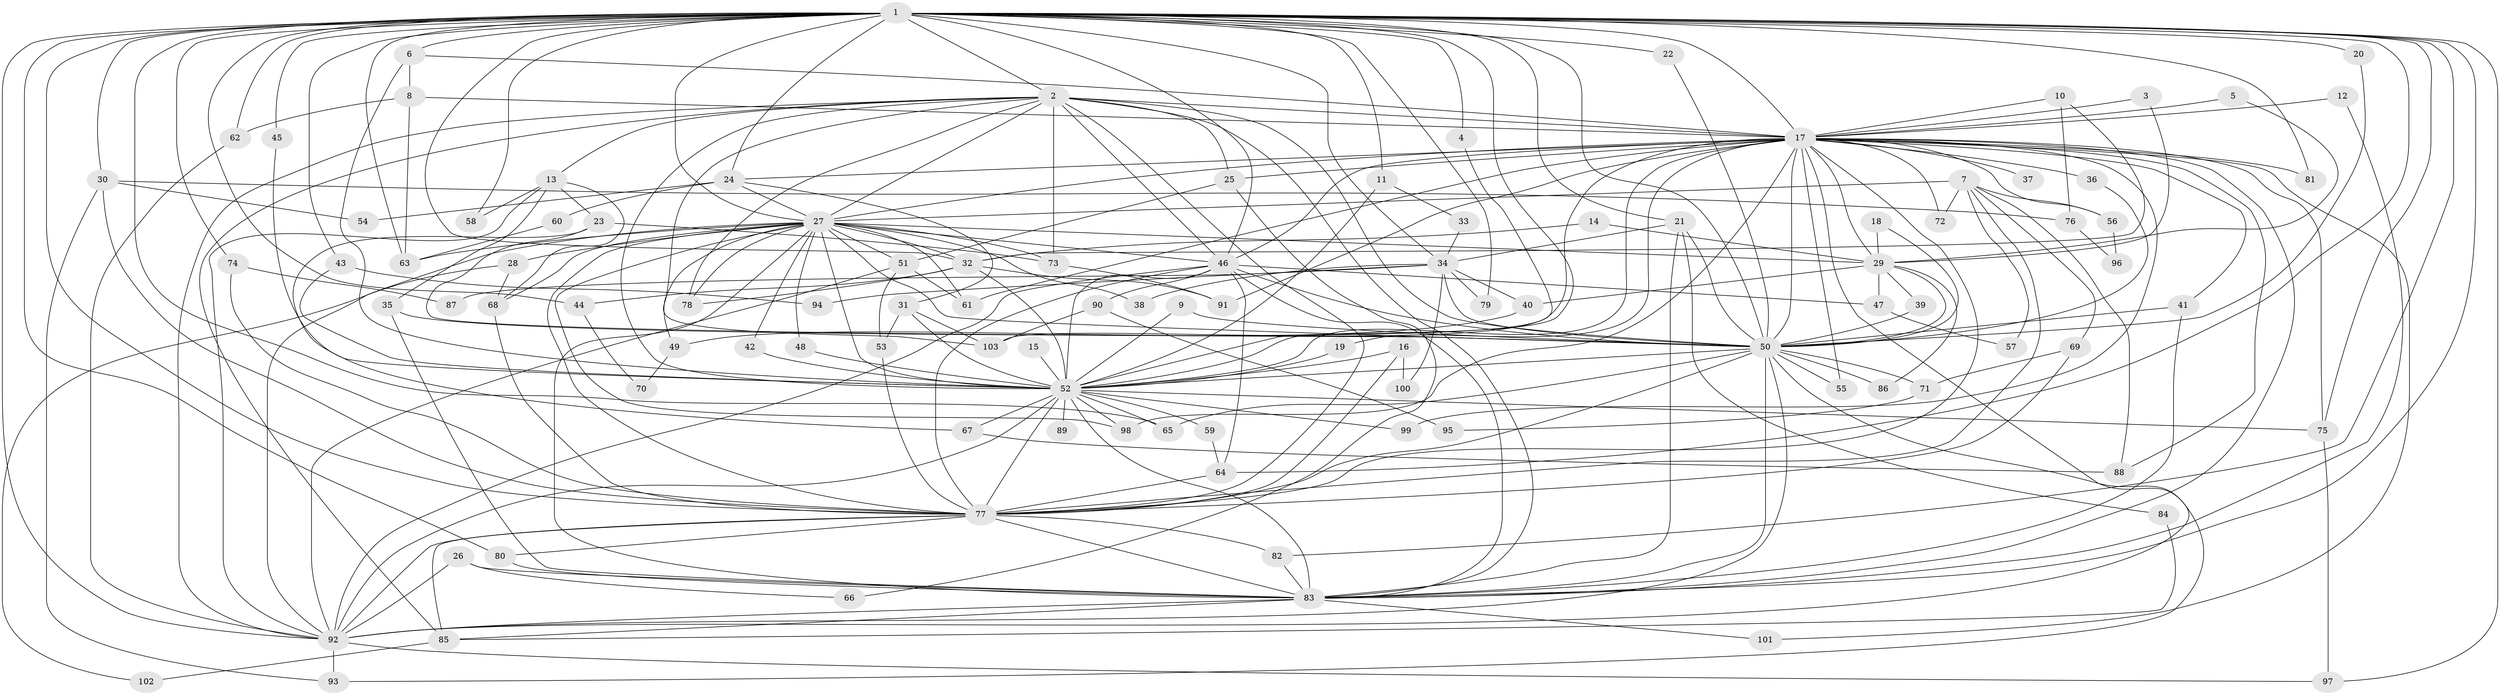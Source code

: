 // original degree distribution, {36: 0.00684931506849315, 41: 0.00684931506849315, 17: 0.00684931506849315, 33: 0.00684931506849315, 23: 0.00684931506849315, 16: 0.00684931506849315, 28: 0.00684931506849315, 15: 0.00684931506849315, 27: 0.00684931506849315, 19: 0.00684931506849315, 3: 0.2602739726027397, 2: 0.5273972602739726, 11: 0.00684931506849315, 5: 0.03424657534246575, 4: 0.07534246575342465, 7: 0.00684931506849315, 8: 0.00684931506849315, 6: 0.00684931506849315, 10: 0.00684931506849315}
// Generated by graph-tools (version 1.1) at 2025/36/03/04/25 23:36:37]
// undirected, 103 vertices, 256 edges
graph export_dot {
  node [color=gray90,style=filled];
  1;
  2;
  3;
  4;
  5;
  6;
  7;
  8;
  9;
  10;
  11;
  12;
  13;
  14;
  15;
  16;
  17;
  18;
  19;
  20;
  21;
  22;
  23;
  24;
  25;
  26;
  27;
  28;
  29;
  30;
  31;
  32;
  33;
  34;
  35;
  36;
  37;
  38;
  39;
  40;
  41;
  42;
  43;
  44;
  45;
  46;
  47;
  48;
  49;
  50;
  51;
  52;
  53;
  54;
  55;
  56;
  57;
  58;
  59;
  60;
  61;
  62;
  63;
  64;
  65;
  66;
  67;
  68;
  69;
  70;
  71;
  72;
  73;
  74;
  75;
  76;
  77;
  78;
  79;
  80;
  81;
  82;
  83;
  84;
  85;
  86;
  87;
  88;
  89;
  90;
  91;
  92;
  93;
  94;
  95;
  96;
  97;
  98;
  99;
  100;
  101;
  102;
  103;
  1 -- 2 [weight=1.0];
  1 -- 4 [weight=1.0];
  1 -- 6 [weight=1.0];
  1 -- 11 [weight=1.0];
  1 -- 17 [weight=1.0];
  1 -- 20 [weight=1.0];
  1 -- 21 [weight=1.0];
  1 -- 22 [weight=1.0];
  1 -- 24 [weight=1.0];
  1 -- 27 [weight=1.0];
  1 -- 30 [weight=1.0];
  1 -- 32 [weight=1.0];
  1 -- 34 [weight=1.0];
  1 -- 43 [weight=1.0];
  1 -- 44 [weight=1.0];
  1 -- 45 [weight=1.0];
  1 -- 46 [weight=1.0];
  1 -- 50 [weight=1.0];
  1 -- 52 [weight=1.0];
  1 -- 58 [weight=2.0];
  1 -- 62 [weight=1.0];
  1 -- 63 [weight=1.0];
  1 -- 64 [weight=1.0];
  1 -- 65 [weight=1.0];
  1 -- 74 [weight=1.0];
  1 -- 75 [weight=1.0];
  1 -- 77 [weight=2.0];
  1 -- 79 [weight=1.0];
  1 -- 80 [weight=1.0];
  1 -- 81 [weight=1.0];
  1 -- 82 [weight=1.0];
  1 -- 83 [weight=1.0];
  1 -- 92 [weight=1.0];
  1 -- 97 [weight=1.0];
  2 -- 13 [weight=1.0];
  2 -- 17 [weight=3.0];
  2 -- 25 [weight=1.0];
  2 -- 27 [weight=1.0];
  2 -- 46 [weight=1.0];
  2 -- 50 [weight=1.0];
  2 -- 52 [weight=1.0];
  2 -- 73 [weight=1.0];
  2 -- 77 [weight=1.0];
  2 -- 78 [weight=1.0];
  2 -- 83 [weight=1.0];
  2 -- 85 [weight=1.0];
  2 -- 92 [weight=1.0];
  2 -- 103 [weight=1.0];
  3 -- 17 [weight=1.0];
  3 -- 29 [weight=1.0];
  4 -- 52 [weight=1.0];
  5 -- 17 [weight=1.0];
  5 -- 29 [weight=1.0];
  6 -- 8 [weight=1.0];
  6 -- 17 [weight=1.0];
  6 -- 52 [weight=1.0];
  7 -- 27 [weight=1.0];
  7 -- 56 [weight=1.0];
  7 -- 57 [weight=1.0];
  7 -- 69 [weight=1.0];
  7 -- 72 [weight=1.0];
  7 -- 77 [weight=1.0];
  7 -- 88 [weight=1.0];
  8 -- 17 [weight=1.0];
  8 -- 62 [weight=1.0];
  8 -- 63 [weight=1.0];
  9 -- 50 [weight=1.0];
  9 -- 52 [weight=1.0];
  10 -- 17 [weight=1.0];
  10 -- 32 [weight=1.0];
  10 -- 76 [weight=1.0];
  11 -- 33 [weight=1.0];
  11 -- 52 [weight=1.0];
  12 -- 17 [weight=1.0];
  12 -- 83 [weight=1.0];
  13 -- 23 [weight=1.0];
  13 -- 35 [weight=1.0];
  13 -- 58 [weight=1.0];
  13 -- 68 [weight=1.0];
  13 -- 92 [weight=1.0];
  14 -- 29 [weight=1.0];
  14 -- 32 [weight=1.0];
  15 -- 52 [weight=1.0];
  16 -- 52 [weight=1.0];
  16 -- 77 [weight=1.0];
  16 -- 100 [weight=1.0];
  17 -- 19 [weight=1.0];
  17 -- 24 [weight=1.0];
  17 -- 25 [weight=1.0];
  17 -- 27 [weight=2.0];
  17 -- 29 [weight=1.0];
  17 -- 36 [weight=1.0];
  17 -- 37 [weight=1.0];
  17 -- 41 [weight=1.0];
  17 -- 46 [weight=2.0];
  17 -- 50 [weight=1.0];
  17 -- 52 [weight=1.0];
  17 -- 55 [weight=2.0];
  17 -- 56 [weight=1.0];
  17 -- 61 [weight=1.0];
  17 -- 72 [weight=1.0];
  17 -- 75 [weight=1.0];
  17 -- 77 [weight=1.0];
  17 -- 81 [weight=1.0];
  17 -- 83 [weight=1.0];
  17 -- 88 [weight=1.0];
  17 -- 91 [weight=1.0];
  17 -- 92 [weight=1.0];
  17 -- 98 [weight=1.0];
  17 -- 99 [weight=1.0];
  17 -- 101 [weight=1.0];
  17 -- 103 [weight=1.0];
  18 -- 29 [weight=1.0];
  18 -- 50 [weight=1.0];
  19 -- 52 [weight=1.0];
  20 -- 50 [weight=1.0];
  21 -- 34 [weight=1.0];
  21 -- 50 [weight=1.0];
  21 -- 83 [weight=1.0];
  21 -- 84 [weight=1.0];
  22 -- 50 [weight=1.0];
  23 -- 50 [weight=1.0];
  23 -- 67 [weight=1.0];
  23 -- 73 [weight=1.0];
  24 -- 27 [weight=1.0];
  24 -- 31 [weight=1.0];
  24 -- 54 [weight=1.0];
  24 -- 60 [weight=1.0];
  25 -- 51 [weight=1.0];
  25 -- 66 [weight=1.0];
  26 -- 66 [weight=1.0];
  26 -- 83 [weight=1.0];
  26 -- 92 [weight=1.0];
  27 -- 28 [weight=1.0];
  27 -- 29 [weight=1.0];
  27 -- 32 [weight=1.0];
  27 -- 38 [weight=1.0];
  27 -- 42 [weight=1.0];
  27 -- 46 [weight=1.0];
  27 -- 48 [weight=1.0];
  27 -- 49 [weight=1.0];
  27 -- 50 [weight=1.0];
  27 -- 51 [weight=1.0];
  27 -- 52 [weight=1.0];
  27 -- 61 [weight=1.0];
  27 -- 63 [weight=1.0];
  27 -- 68 [weight=1.0];
  27 -- 73 [weight=2.0];
  27 -- 77 [weight=1.0];
  27 -- 78 [weight=1.0];
  27 -- 83 [weight=2.0];
  27 -- 92 [weight=1.0];
  27 -- 98 [weight=1.0];
  28 -- 68 [weight=1.0];
  28 -- 102 [weight=1.0];
  29 -- 39 [weight=1.0];
  29 -- 40 [weight=1.0];
  29 -- 47 [weight=1.0];
  29 -- 50 [weight=1.0];
  29 -- 86 [weight=1.0];
  30 -- 54 [weight=1.0];
  30 -- 76 [weight=1.0];
  30 -- 77 [weight=1.0];
  30 -- 93 [weight=1.0];
  31 -- 52 [weight=1.0];
  31 -- 53 [weight=1.0];
  31 -- 103 [weight=1.0];
  32 -- 44 [weight=1.0];
  32 -- 52 [weight=1.0];
  32 -- 78 [weight=1.0];
  32 -- 91 [weight=1.0];
  33 -- 34 [weight=1.0];
  34 -- 38 [weight=1.0];
  34 -- 40 [weight=1.0];
  34 -- 50 [weight=1.0];
  34 -- 79 [weight=1.0];
  34 -- 87 [weight=1.0];
  34 -- 94 [weight=1.0];
  34 -- 100 [weight=1.0];
  35 -- 50 [weight=1.0];
  35 -- 83 [weight=1.0];
  36 -- 50 [weight=1.0];
  39 -- 50 [weight=1.0];
  40 -- 49 [weight=1.0];
  41 -- 50 [weight=1.0];
  41 -- 83 [weight=1.0];
  42 -- 52 [weight=1.0];
  43 -- 52 [weight=1.0];
  43 -- 94 [weight=1.0];
  44 -- 70 [weight=1.0];
  45 -- 52 [weight=1.0];
  46 -- 47 [weight=1.0];
  46 -- 50 [weight=2.0];
  46 -- 52 [weight=1.0];
  46 -- 64 [weight=1.0];
  46 -- 77 [weight=1.0];
  46 -- 83 [weight=1.0];
  46 -- 90 [weight=1.0];
  46 -- 92 [weight=2.0];
  47 -- 57 [weight=1.0];
  48 -- 52 [weight=1.0];
  49 -- 70 [weight=1.0];
  50 -- 52 [weight=1.0];
  50 -- 55 [weight=1.0];
  50 -- 65 [weight=1.0];
  50 -- 71 [weight=1.0];
  50 -- 77 [weight=1.0];
  50 -- 83 [weight=1.0];
  50 -- 86 [weight=1.0];
  50 -- 92 [weight=1.0];
  50 -- 93 [weight=1.0];
  51 -- 53 [weight=1.0];
  51 -- 61 [weight=1.0];
  51 -- 92 [weight=1.0];
  52 -- 59 [weight=1.0];
  52 -- 65 [weight=1.0];
  52 -- 67 [weight=2.0];
  52 -- 75 [weight=1.0];
  52 -- 77 [weight=2.0];
  52 -- 83 [weight=1.0];
  52 -- 89 [weight=1.0];
  52 -- 92 [weight=1.0];
  52 -- 98 [weight=1.0];
  52 -- 99 [weight=1.0];
  53 -- 77 [weight=1.0];
  56 -- 96 [weight=1.0];
  59 -- 64 [weight=1.0];
  60 -- 63 [weight=1.0];
  62 -- 92 [weight=1.0];
  64 -- 77 [weight=1.0];
  67 -- 88 [weight=1.0];
  68 -- 77 [weight=1.0];
  69 -- 71 [weight=1.0];
  69 -- 77 [weight=1.0];
  71 -- 95 [weight=1.0];
  73 -- 91 [weight=1.0];
  74 -- 77 [weight=1.0];
  74 -- 87 [weight=1.0];
  75 -- 97 [weight=1.0];
  76 -- 96 [weight=1.0];
  77 -- 80 [weight=1.0];
  77 -- 82 [weight=1.0];
  77 -- 83 [weight=1.0];
  77 -- 85 [weight=1.0];
  77 -- 92 [weight=1.0];
  80 -- 83 [weight=1.0];
  82 -- 83 [weight=1.0];
  83 -- 85 [weight=1.0];
  83 -- 92 [weight=1.0];
  83 -- 101 [weight=1.0];
  84 -- 85 [weight=1.0];
  85 -- 102 [weight=1.0];
  90 -- 95 [weight=1.0];
  90 -- 103 [weight=1.0];
  92 -- 93 [weight=1.0];
  92 -- 97 [weight=1.0];
}
